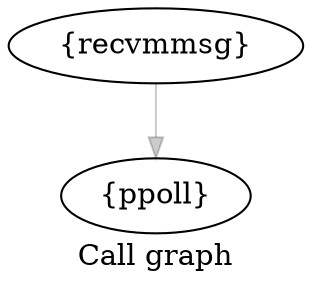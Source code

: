 digraph "Call graph" {
	label="Call graph";
	"Node0x80813ff40" [label="{ppoll}"];

	"Node0x80813fee0" [label="{recvmmsg}"];
	"Node0x80813fee0" -> "Node0x80813ff40" [color="#00000033"];

}
